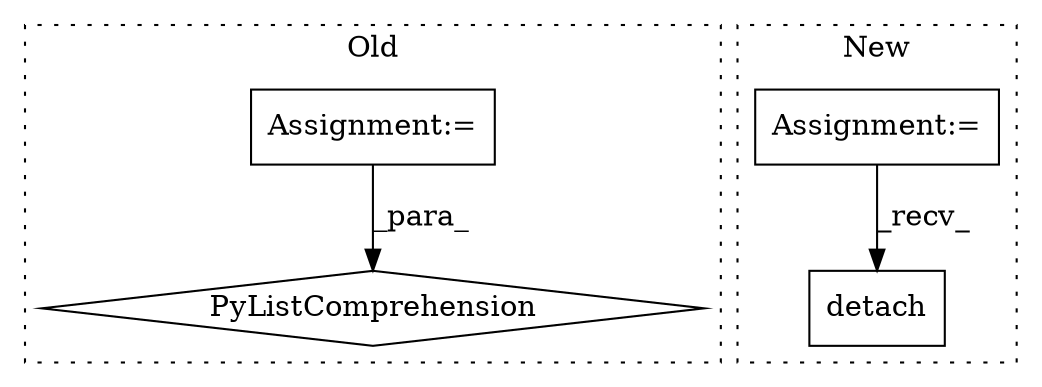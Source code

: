 digraph G {
subgraph cluster0 {
1 [label="PyListComprehension" a="109" s="462" l="184" shape="diamond"];
3 [label="Assignment:=" a="7" s="604" l="34" shape="box"];
label = "Old";
style="dotted";
}
subgraph cluster1 {
2 [label="detach" a="32" s="906" l="8" shape="box"];
4 [label="Assignment:=" a="7" s="688" l="1" shape="box"];
label = "New";
style="dotted";
}
3 -> 1 [label="_para_"];
4 -> 2 [label="_recv_"];
}